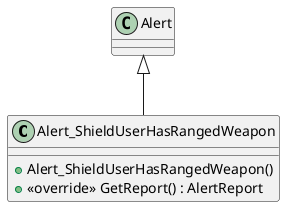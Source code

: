@startuml
class Alert_ShieldUserHasRangedWeapon {
    + Alert_ShieldUserHasRangedWeapon()
    + <<override>> GetReport() : AlertReport
}
Alert <|-- Alert_ShieldUserHasRangedWeapon
@enduml
